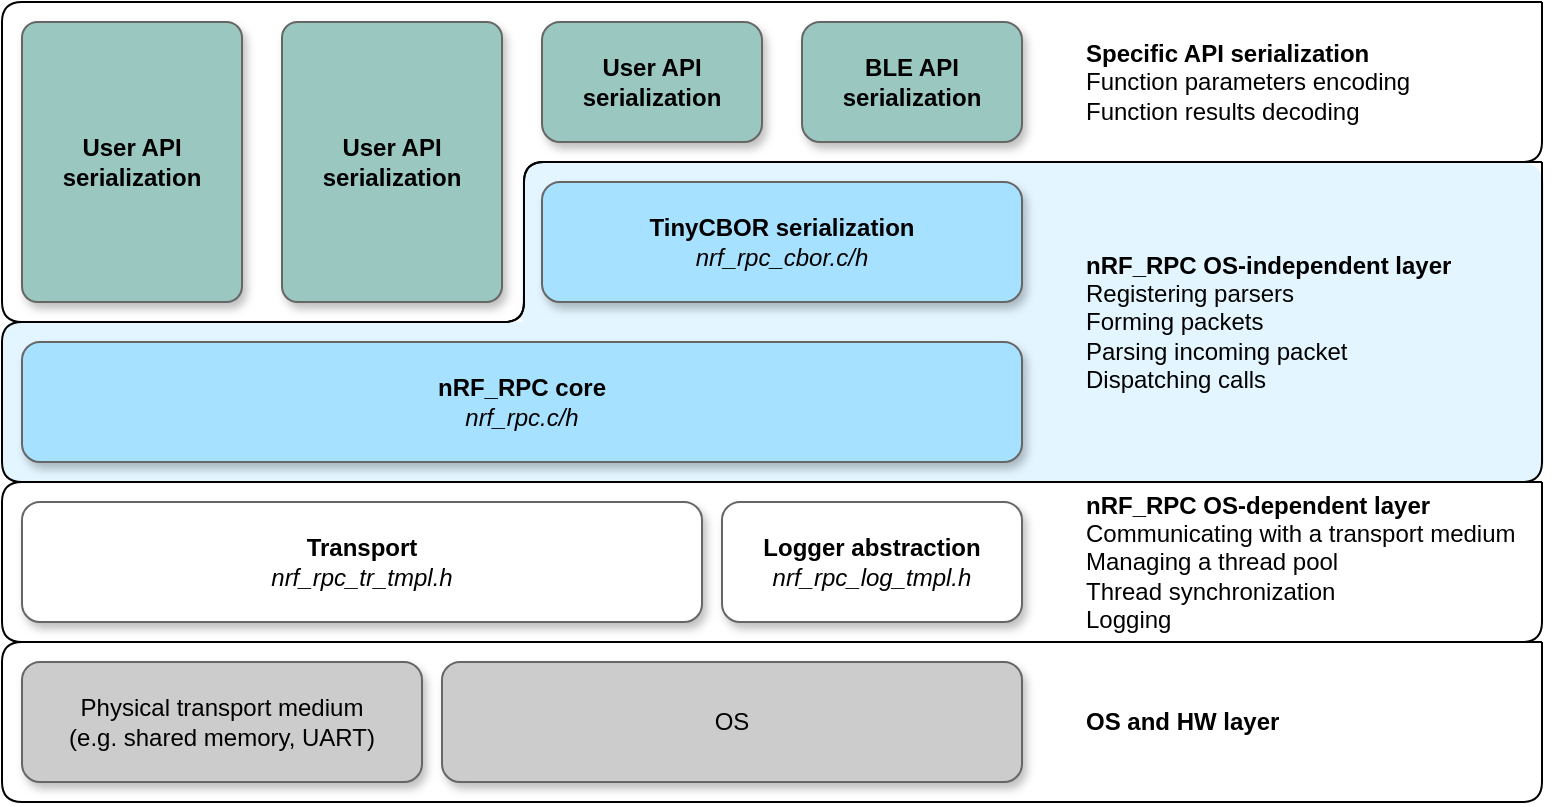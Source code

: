 <mxfile version="13.1.2" type="github">
  <diagram id="NBGwnGHwEVBGiKM5YV63" name="Page-1">
    <mxGraphModel dx="1422" dy="844" grid="1" gridSize="10" guides="1" tooltips="1" connect="1" arrows="1" fold="1" page="1" pageScale="1" pageWidth="827" pageHeight="1169" math="0" shadow="0">
      <root>
        <mxCell id="0" />
        <mxCell id="1" parent="0" />
        <mxCell id="zE_9-KKI3P1g9O8DVMl6-40" value="" style="rounded=1;whiteSpace=wrap;html=1;shadow=0;glass=0;comic=0;strokeColor=none;fillColor=#E3F5FF;gradientColor=none;arcSize=11;" vertex="1" parent="1">
          <mxGeometry x="29" y="190" width="331" height="80" as="geometry" />
        </mxCell>
        <mxCell id="zE_9-KKI3P1g9O8DVMl6-39" value="" style="rounded=1;whiteSpace=wrap;html=1;shadow=0;glass=0;comic=0;strokeColor=none;fillColor=#E3F5FF;gradientColor=none;arcSize=7;" vertex="1" parent="1">
          <mxGeometry x="289" y="110" width="511" height="160" as="geometry" />
        </mxCell>
        <mxCell id="zE_9-KKI3P1g9O8DVMl6-16" value="&lt;b&gt;Transport&lt;/b&gt;&lt;br&gt;&lt;i&gt;nrf_rpc_tr_tmpl.h&lt;/i&gt;" style="rounded=1;whiteSpace=wrap;html=1;shadow=1;strokeColor=#666666;" vertex="1" parent="1">
          <mxGeometry x="39" y="280" width="340" height="60" as="geometry" />
        </mxCell>
        <mxCell id="zE_9-KKI3P1g9O8DVMl6-17" value="Physical transport medium&lt;br&gt;(e.g. shared memory, UART)" style="rounded=1;whiteSpace=wrap;html=1;fillColor=#CCCCCC;shadow=1;strokeColor=#666666;" vertex="1" parent="1">
          <mxGeometry x="39" y="360" width="200" height="60" as="geometry" />
        </mxCell>
        <mxCell id="zE_9-KKI3P1g9O8DVMl6-18" value="&lt;b&gt;nRF_RPC core&lt;/b&gt;&lt;br&gt;&lt;i&gt;nrf_rpc.c/h&lt;/i&gt;" style="rounded=1;whiteSpace=wrap;html=1;verticalAlign=middle;fillColor=#A6E1FF;shadow=1;strokeColor=#666666;" vertex="1" parent="1">
          <mxGeometry x="39" y="200" width="500" height="60" as="geometry" />
        </mxCell>
        <mxCell id="zE_9-KKI3P1g9O8DVMl6-19" value="&lt;b&gt;Logger abstraction&lt;/b&gt;&lt;br&gt;&lt;i&gt;nrf_rpc_log_tmpl.h&lt;/i&gt;" style="rounded=1;whiteSpace=wrap;html=1;verticalAlign=middle;shadow=1;strokeColor=#666666;" vertex="1" parent="1">
          <mxGeometry x="389" y="280" width="150" height="60" as="geometry" />
        </mxCell>
        <mxCell id="zE_9-KKI3P1g9O8DVMl6-20" value="OS" style="rounded=1;whiteSpace=wrap;html=1;fillColor=#CCCCCC;shadow=1;strokeColor=#666666;" vertex="1" parent="1">
          <mxGeometry x="249" y="360" width="290" height="60" as="geometry" />
        </mxCell>
        <mxCell id="zE_9-KKI3P1g9O8DVMl6-21" value="&lt;b&gt;TinyCBOR serialization&lt;/b&gt;&lt;br&gt;&lt;i&gt;nrf_rpc_cbor.c/h&lt;/i&gt;" style="rounded=1;whiteSpace=wrap;html=1;verticalAlign=middle;fillColor=#A6E1FF;shadow=1;strokeColor=#666666;" vertex="1" parent="1">
          <mxGeometry x="299" y="120" width="240" height="60" as="geometry" />
        </mxCell>
        <mxCell id="zE_9-KKI3P1g9O8DVMl6-23" value="&lt;b&gt;User API&lt;br&gt;serialization&lt;br&gt;&lt;/b&gt;" style="rounded=1;whiteSpace=wrap;html=1;verticalAlign=middle;fillColor=#9AC7BF;shadow=1;strokeColor=#666666;" vertex="1" parent="1">
          <mxGeometry x="299" y="40" width="110" height="60" as="geometry" />
        </mxCell>
        <mxCell id="zE_9-KKI3P1g9O8DVMl6-24" value="&lt;b&gt;BLE API serialization&lt;/b&gt;" style="rounded=1;whiteSpace=wrap;html=1;verticalAlign=middle;fillColor=#9AC7BF;shadow=1;strokeColor=#666666;" vertex="1" parent="1">
          <mxGeometry x="429" y="40" width="110" height="60" as="geometry" />
        </mxCell>
        <mxCell id="zE_9-KKI3P1g9O8DVMl6-27" value="&lt;b&gt;User API&lt;br&gt;serialization&lt;br&gt;&lt;/b&gt;" style="rounded=1;whiteSpace=wrap;html=1;verticalAlign=middle;fillColor=#9AC7BF;shadow=1;strokeColor=#666666;arcSize=7;" vertex="1" parent="1">
          <mxGeometry x="169" y="40" width="110" height="140" as="geometry" />
        </mxCell>
        <mxCell id="zE_9-KKI3P1g9O8DVMl6-28" value="&lt;b&gt;User API&lt;br&gt;serialization&lt;br&gt;&lt;/b&gt;" style="rounded=1;whiteSpace=wrap;html=1;verticalAlign=middle;fillColor=#9AC7BF;shadow=1;strokeColor=#666666;arcSize=7;" vertex="1" parent="1">
          <mxGeometry x="39" y="40" width="110" height="140" as="geometry" />
        </mxCell>
        <mxCell id="zE_9-KKI3P1g9O8DVMl6-29" value="" style="endArrow=none;html=1;" edge="1" parent="1">
          <mxGeometry width="50" height="50" relative="1" as="geometry">
            <mxPoint x="799" y="350" as="sourcePoint" />
            <mxPoint x="799" y="350" as="targetPoint" />
            <Array as="points">
              <mxPoint x="799" y="430" />
              <mxPoint x="29" y="430" />
              <mxPoint x="29" y="350" />
            </Array>
          </mxGeometry>
        </mxCell>
        <mxCell id="zE_9-KKI3P1g9O8DVMl6-30" value="" style="endArrow=none;html=1;" edge="1" parent="1">
          <mxGeometry width="50" height="50" relative="1" as="geometry">
            <mxPoint x="799" y="270" as="sourcePoint" />
            <mxPoint x="799" y="270" as="targetPoint" />
            <Array as="points">
              <mxPoint x="799" y="350" />
              <mxPoint x="29" y="350" />
              <mxPoint x="29" y="270" />
            </Array>
          </mxGeometry>
        </mxCell>
        <mxCell id="zE_9-KKI3P1g9O8DVMl6-31" value="" style="endArrow=none;html=1;" edge="1" parent="1">
          <mxGeometry width="50" height="50" relative="1" as="geometry">
            <mxPoint x="799" y="110" as="sourcePoint" />
            <mxPoint x="799" y="110" as="targetPoint" />
            <Array as="points">
              <mxPoint x="799" y="270" />
              <mxPoint x="29" y="270" />
              <mxPoint x="29" y="190" />
              <mxPoint x="290" y="190" />
              <mxPoint x="290" y="110" />
            </Array>
          </mxGeometry>
        </mxCell>
        <mxCell id="zE_9-KKI3P1g9O8DVMl6-32" value="" style="endArrow=none;html=1;" edge="1" parent="1">
          <mxGeometry width="50" height="50" relative="1" as="geometry">
            <mxPoint x="799" y="30" as="sourcePoint" />
            <mxPoint x="799" y="30" as="targetPoint" />
            <Array as="points">
              <mxPoint x="799" y="110" />
              <mxPoint x="290" y="110" />
              <mxPoint x="290" y="190" />
              <mxPoint x="29" y="190" />
              <mxPoint x="29" y="30" />
            </Array>
          </mxGeometry>
        </mxCell>
        <mxCell id="zE_9-KKI3P1g9O8DVMl6-33" value="&lt;b&gt;OS and HW layer&lt;br&gt;&lt;/b&gt;" style="text;html=1;strokeColor=none;fillColor=none;align=left;verticalAlign=middle;whiteSpace=wrap;rounded=0;shadow=0;glass=0;comic=0;" vertex="1" parent="1">
          <mxGeometry x="569" y="360" width="200" height="60" as="geometry" />
        </mxCell>
        <mxCell id="zE_9-KKI3P1g9O8DVMl6-34" value="&lt;b&gt;nRF_RPC&amp;nbsp;OS-dependent layer&lt;/b&gt;&lt;br&gt;Communicating with a transport medium&lt;br&gt;Managing a thread pool&lt;br&gt;Thread synchronization&lt;br&gt;Logging" style="text;html=1;strokeColor=none;fillColor=none;align=left;verticalAlign=middle;whiteSpace=wrap;rounded=0;shadow=0;glass=0;comic=0;spacing=2;" vertex="1" parent="1">
          <mxGeometry x="569" y="270" width="240" height="80" as="geometry" />
        </mxCell>
        <mxCell id="zE_9-KKI3P1g9O8DVMl6-35" value="&lt;b&gt;nRF_RPC OS-independent layer&lt;/b&gt;&lt;br&gt;Registering parsers&lt;br&gt;Forming packets&lt;br&gt;Parsing incoming packet&lt;br&gt;Dispatching calls" style="text;html=1;strokeColor=none;fillColor=none;align=left;verticalAlign=middle;whiteSpace=wrap;rounded=0;shadow=0;glass=0;comic=0;" vertex="1" parent="1">
          <mxGeometry x="569" y="120" width="200" height="140" as="geometry" />
        </mxCell>
        <mxCell id="zE_9-KKI3P1g9O8DVMl6-36" value="&lt;b&gt;Specific API serialization&lt;/b&gt;&lt;br&gt;Function parameters encoding&lt;br&gt;Function results decoding" style="text;html=1;strokeColor=none;fillColor=none;align=left;verticalAlign=middle;whiteSpace=wrap;rounded=0;shadow=0;glass=0;comic=0;" vertex="1" parent="1">
          <mxGeometry x="569" y="40" width="200" height="60" as="geometry" />
        </mxCell>
      </root>
    </mxGraphModel>
  </diagram>
</mxfile>

